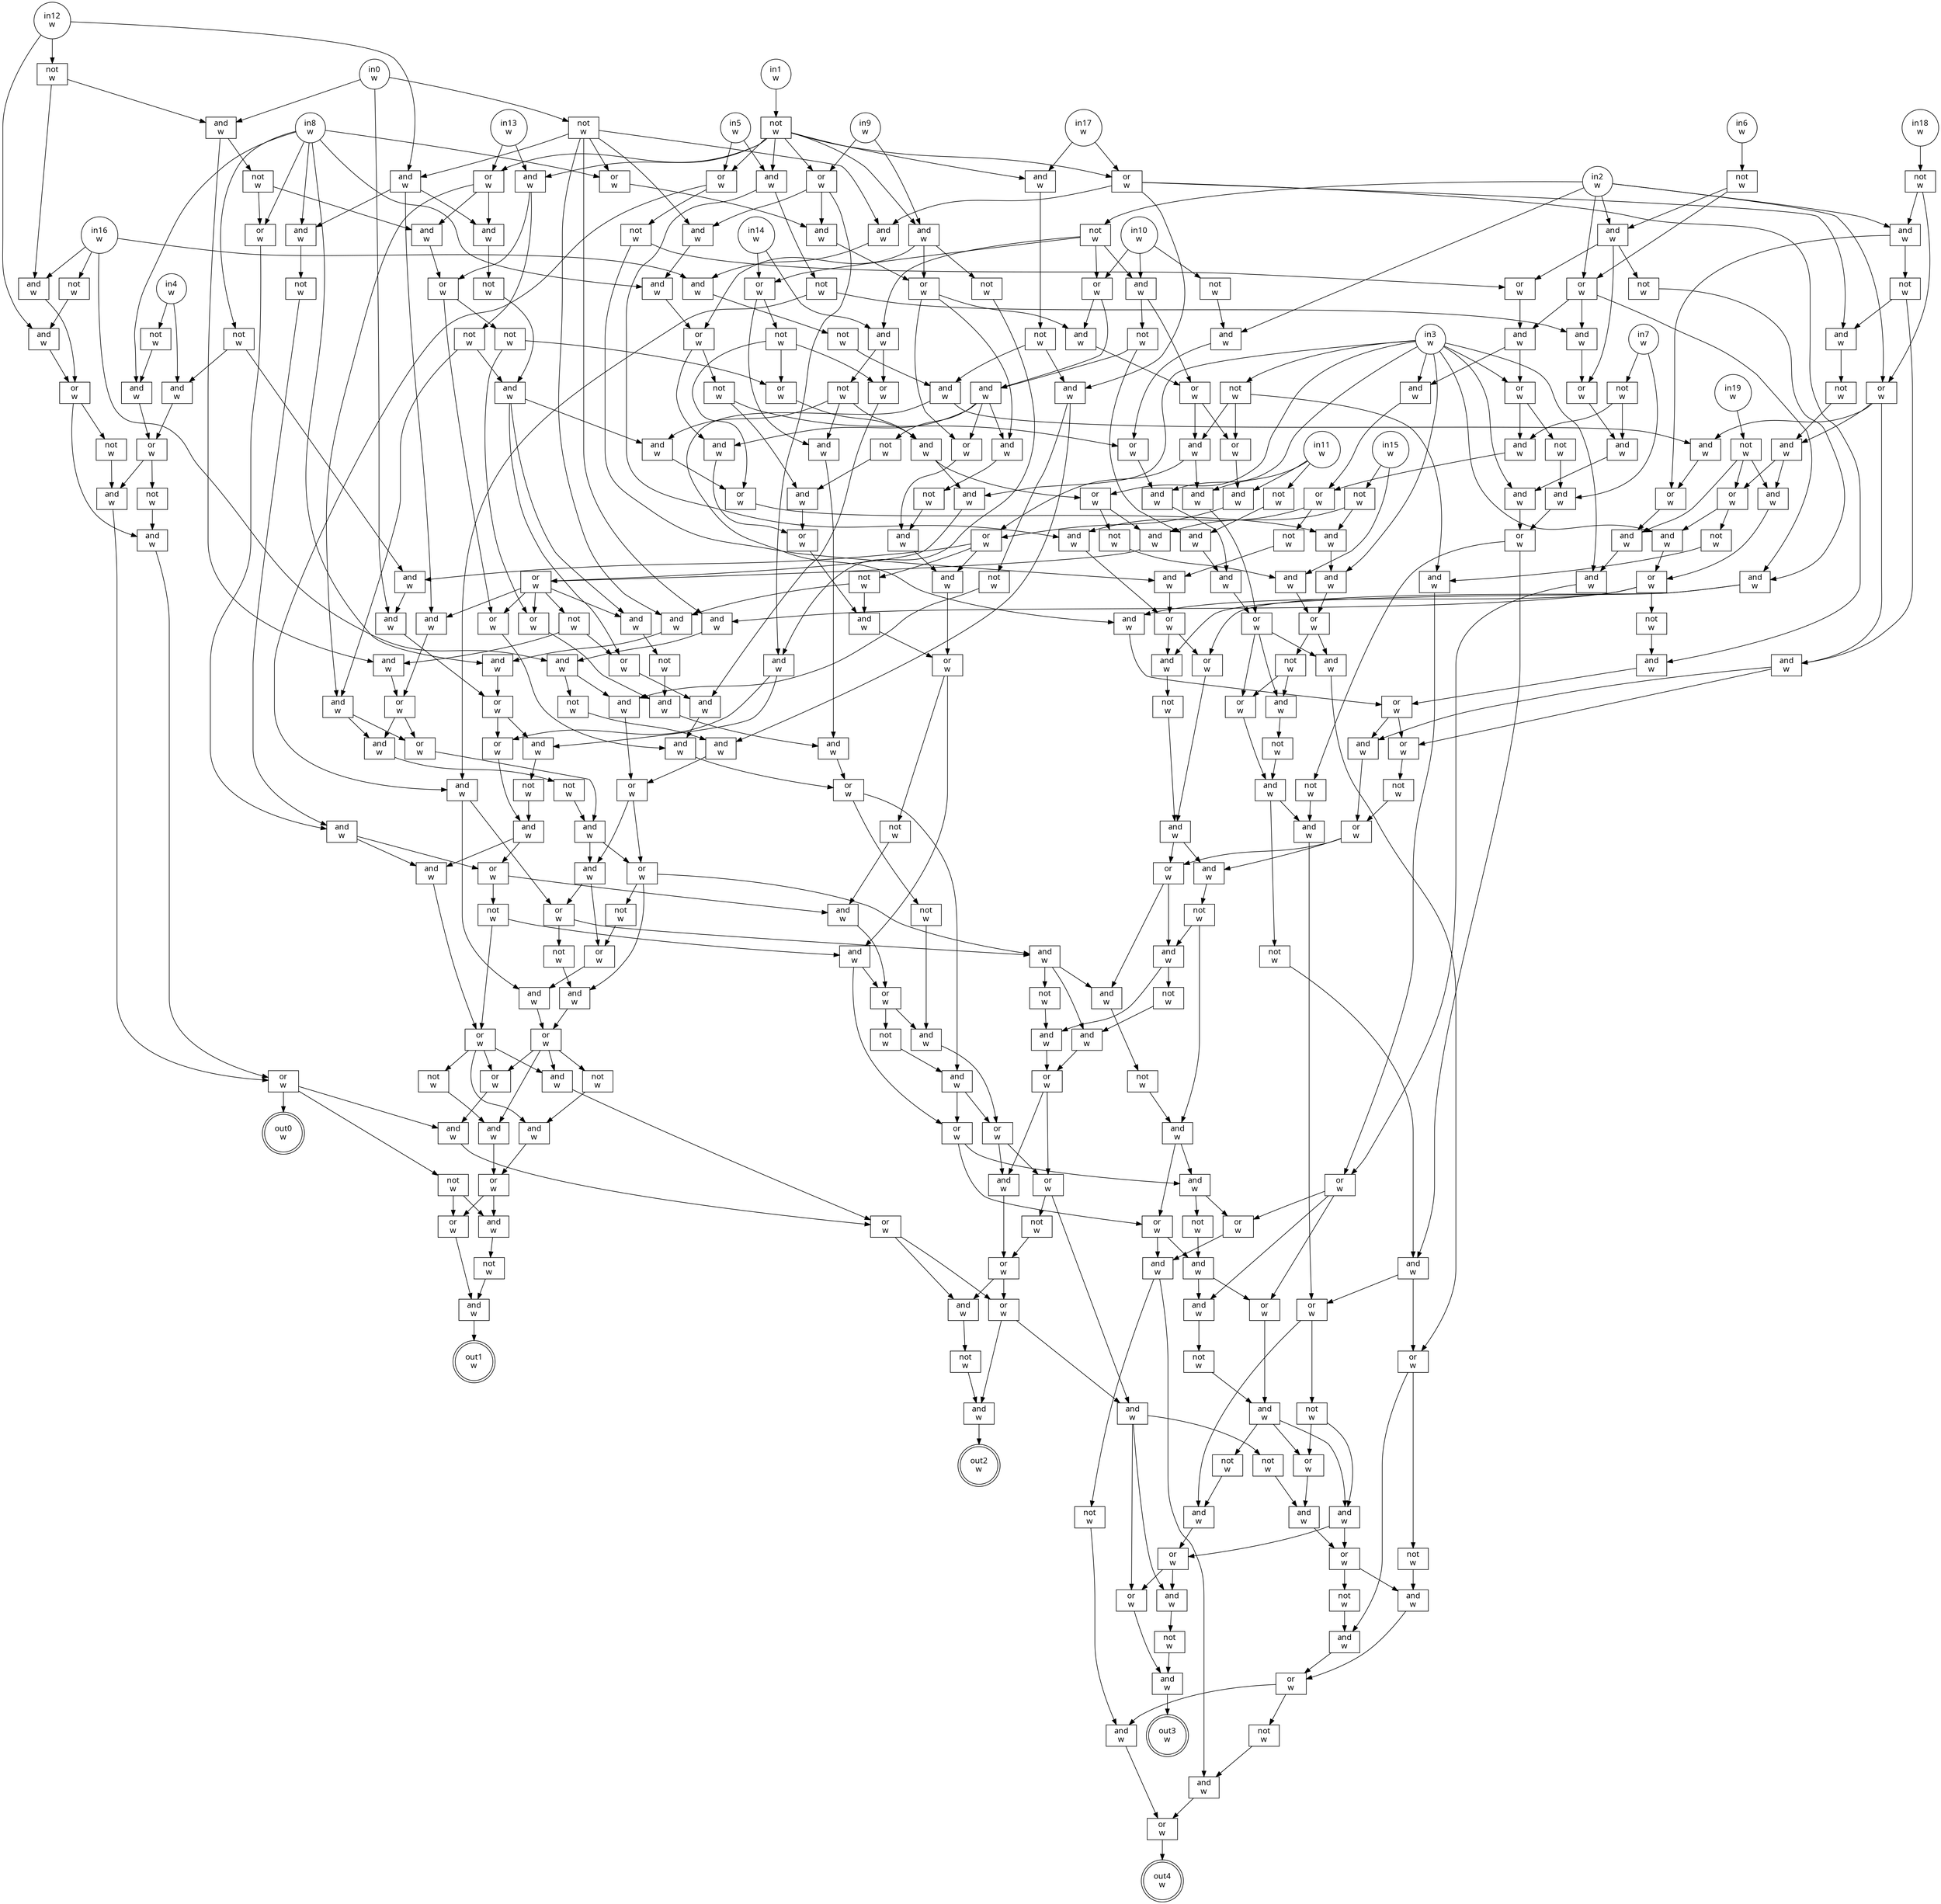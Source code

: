 digraph circuit{
	node [style = filled, fillcolor = white,shape=rect, fontname=geneva]
	g0 [label="in0\nw",shape=circle,fillcolor=white]
	g1 [label="in1\nw",shape=circle,fillcolor=white]
	g2 [label="in2\nw",shape=circle,fillcolor=white]
	g3 [label="in3\nw",shape=circle,fillcolor=white]
	g4 [label="in4\nw",shape=circle,fillcolor=white]
	g5 [label="in5\nw",shape=circle,fillcolor=white]
	g6 [label="in6\nw",shape=circle,fillcolor=white]
	g7 [label="in7\nw",shape=circle,fillcolor=white]
	g8 [label="in8\nw",shape=circle,fillcolor=white]
	g9 [label="in9\nw",shape=circle,fillcolor=white]
	g10 [label="in10\nw",shape=circle,fillcolor=white]
	g11 [label="in11\nw",shape=circle,fillcolor=white]
	g12 [label="in12\nw",shape=circle,fillcolor=white]
	g13 [label="in13\nw",shape=circle,fillcolor=white]
	g14 [label="in14\nw",shape=circle,fillcolor=white]
	g15 [label="in15\nw",shape=circle,fillcolor=white]
	g16 [label="in16\nw",shape=circle,fillcolor=white]
	g17 [label="in17\nw",shape=circle,fillcolor=white]
	g18 [label="in18\nw",shape=circle,fillcolor=white]
	g19 [label="in19\nw",shape=circle,fillcolor=white]
	g20 [label="not\nw",fillcolor=white]
	g21 [label="not\nw",fillcolor=white]
	g22 [label="not\nw",fillcolor=white]
	g23 [label="not\nw",fillcolor=white]
	g24 [label="and\nw",fillcolor=white]
	g25 [label="not\nw",fillcolor=white]
	g26 [label="and\nw",fillcolor=white]
	g27 [label="or\nw",fillcolor=white]
	g28 [label="not\nw",fillcolor=white]
	g29 [label="not\nw",fillcolor=white]
	g30 [label="not\nw",fillcolor=white]
	g31 [label="not\nw",fillcolor=white]
	g32 [label="not\nw",fillcolor=white]
	g33 [label="not\nw",fillcolor=white]
	g34 [label="and\nw",fillcolor=white]
	g35 [label="not\nw",fillcolor=white]
	g36 [label="and\nw",fillcolor=white]
	g37 [label="or\nw",fillcolor=white]
	g38 [label="and\nw",fillcolor=white]
	g39 [label="not\nw",fillcolor=white]
	g40 [label="and\nw",fillcolor=white]
	g41 [label="or\nw",fillcolor=white]
	g42 [label="not\nw",fillcolor=white]
	g43 [label="not\nw",fillcolor=white]
	g44 [label="and\nw",fillcolor=white]
	g45 [label="not\nw",fillcolor=white]
	g46 [label="or\nw",fillcolor=white]
	g47 [label="and\nw",fillcolor=white]
	g48 [label="and\nw",fillcolor=white]
	g49 [label="not\nw",fillcolor=white]
	g50 [label="or\nw",fillcolor=white]
	g51 [label="and\nw",fillcolor=white]
	g52 [label="and\nw",fillcolor=white]
	g53 [label="not\nw",fillcolor=white]
	g54 [label="and\nw",fillcolor=white]
	g55 [label="not\nw",fillcolor=white]
	g56 [label="and\nw",fillcolor=white]
	g57 [label="or\nw",fillcolor=white]
	g58 [label="and\nw",fillcolor=white]
	g59 [label="not\nw",fillcolor=white]
	g60 [label="or\nw",fillcolor=white]
	g61 [label="not\nw",fillcolor=white]
	g62 [label="and\nw",fillcolor=white]
	g63 [label="or\nw",fillcolor=white]
	g64 [label="not\nw",fillcolor=white]
	g65 [label="and\nw",fillcolor=white]
	g66 [label="not\nw",fillcolor=white]
	g67 [label="and\nw",fillcolor=white]
	g68 [label="not\nw",fillcolor=white]
	g69 [label="or\nw",fillcolor=white]
	g70 [label="and\nw",fillcolor=white]
	g71 [label="and\nw",fillcolor=white]
	g72 [label="not\nw",fillcolor=white]
	g73 [label="and\nw",fillcolor=white]
	g74 [label="or\nw",fillcolor=white]
	g75 [label="and\nw",fillcolor=white]
	g76 [label="and\nw",fillcolor=white]
	g77 [label="or\nw",fillcolor=white]
	g78 [label="and\nw",fillcolor=white]
	g79 [label="not\nw",fillcolor=white]
	g80 [label="or\nw",fillcolor=white]
	g81 [label="and\nw",fillcolor=white]
	g82 [label="and\nw",fillcolor=white]
	g83 [label="or\nw",fillcolor=white]
	g84 [label="and\nw",fillcolor=white]
	g85 [label="or\nw",fillcolor=white]
	g86 [label="and\nw",fillcolor=white]
	g87 [label="not\nw",fillcolor=white]
	g88 [label="not\nw",fillcolor=white]
	g89 [label="and\nw",fillcolor=white]
	g90 [label="or\nw",fillcolor=white]
	g91 [label="not\nw",fillcolor=white]
	g92 [label="and\nw",fillcolor=white]
	g93 [label="or\nw",fillcolor=white]
	g94 [label="and\nw",fillcolor=white]
	g95 [label="not\nw",fillcolor=white]
	g96 [label="or\nw",fillcolor=white]
	g97 [label="and\nw",fillcolor=white]
	g98 [label="and\nw",fillcolor=white]
	g99 [label="not\nw",fillcolor=white]
	g100 [label="or\nw",fillcolor=white]
	g101 [label="and\nw",fillcolor=white]
	g102 [label="or\nw",fillcolor=white]
	g103 [label="and\nw",fillcolor=white]
	g104 [label="not\nw",fillcolor=white]
	g105 [label="and\nw",fillcolor=white]
	g106 [label="and\nw",fillcolor=white]
	g107 [label="or\nw",fillcolor=white]
	g108 [label="and\nw",fillcolor=white]
	g109 [label="or\nw",fillcolor=white]
	g110 [label="not\nw",fillcolor=white]
	g111 [label="not\nw",fillcolor=white]
	g112 [label="and\nw",fillcolor=white]
	g113 [label="and\nw",fillcolor=white]
	g114 [label="and\nw",fillcolor=white]
	g115 [label="not\nw",fillcolor=white]
	g116 [label="and\nw",fillcolor=white]
	g117 [label="not\nw",fillcolor=white]
	g118 [label="and\nw",fillcolor=white]
	g119 [label="not\nw",fillcolor=white]
	g120 [label="or\nw",fillcolor=white]
	g121 [label="and\nw",fillcolor=white]
	g122 [label="or\nw",fillcolor=white]
	g123 [label="not\nw",fillcolor=white]
	g124 [label="or\nw",fillcolor=white]
	g125 [label="and\nw",fillcolor=white]
	g126 [label="and\nw",fillcolor=white]
	g127 [label="or\nw",fillcolor=white]
	g128 [label="and\nw",fillcolor=white]
	g129 [label="or\nw",fillcolor=white]
	g130 [label="or\nw",fillcolor=white]
	g131 [label="not\nw",fillcolor=white]
	g132 [label="and\nw",fillcolor=white]
	g133 [label="not\nw",fillcolor=white]
	g134 [label="and\nw",fillcolor=white]
	g135 [label="or\nw",fillcolor=white]
	g136 [label="not\nw",fillcolor=white]
	g137 [label="or\nw",fillcolor=white]
	g138 [label="and\nw",fillcolor=white]
	g139 [label="or\nw",fillcolor=white]
	g140 [label="and\nw",fillcolor=white]
	g141 [label="or\nw",fillcolor=white]
	g142 [label="or\nw",fillcolor=white]
	g143 [label="and\nw",fillcolor=white]
	g144 [label="and\nw",fillcolor=white]
	g145 [label="or\nw",fillcolor=white]
	g146 [label="and\nw",fillcolor=white]
	g147 [label="and\nw",fillcolor=white]
	g148 [label="not\nw",fillcolor=white]
	g149 [label="and\nw",fillcolor=white]
	g150 [label="and\nw",fillcolor=white]
	g151 [label="not\nw",fillcolor=white]
	g152 [label="or\nw",fillcolor=white]
	g153 [label="and\nw",fillcolor=white]
	g154 [label="and\nw",fillcolor=white]
	g155 [label="and\nw",fillcolor=white]
	g156 [label="and\nw",fillcolor=white]
	g157 [label="or\nw",fillcolor=white]
	g158 [label="and\nw",fillcolor=white]
	g159 [label="not\nw",fillcolor=white]
	g160 [label="or\nw",fillcolor=white]
	g161 [label="and\nw",fillcolor=white]
	g162 [label="and\nw",fillcolor=white]
	g163 [label="and\nw",fillcolor=white]
	g164 [label="not\nw",fillcolor=white]
	g165 [label="and\nw",fillcolor=white]
	g166 [label="and\nw",fillcolor=white]
	g167 [label="or\nw",fillcolor=white]
	g168 [label="not\nw",fillcolor=white]
	g169 [label="or\nw",fillcolor=white]
	g170 [label="not\nw",fillcolor=white]
	g171 [label="and\nw",fillcolor=white]
	g172 [label="or\nw",fillcolor=white]
	g173 [label="and\nw",fillcolor=white]
	g174 [label="not\nw",fillcolor=white]
	g175 [label="or\nw",fillcolor=white]
	g176 [label="and\nw",fillcolor=white]
	g177 [label="and\nw",fillcolor=white]
	g178 [label="not\nw",fillcolor=white]
	g179 [label="and\nw",fillcolor=white]
	g180 [label="or\nw",fillcolor=white]
	g181 [label="and\nw",fillcolor=white]
	g182 [label="and\nw",fillcolor=white]
	g183 [label="and\nw",fillcolor=white]
	g184 [label="not\nw",fillcolor=white]
	g185 [label="and\nw",fillcolor=white]
	g186 [label="and\nw",fillcolor=white]
	g187 [label="or\nw",fillcolor=white]
	g188 [label="not\nw",fillcolor=white]
	g189 [label="and\nw",fillcolor=white]
	g190 [label="or\nw",fillcolor=white]
	g191 [label="and\nw",fillcolor=white]
	g192 [label="and\nw",fillcolor=white]
	g193 [label="or\nw",fillcolor=white]
	g194 [label="not\nw",fillcolor=white]
	g195 [label="and\nw",fillcolor=white]
	g196 [label="and\nw",fillcolor=white]
	g197 [label="and\nw",fillcolor=white]
	g198 [label="not\nw",fillcolor=white]
	g199 [label="and\nw",fillcolor=white]
	g200 [label="or\nw",fillcolor=white]
	g201 [label="and\nw",fillcolor=white]
	g202 [label="or\nw",fillcolor=white]
	g203 [label="not\nw",fillcolor=white]
	g204 [label="or\nw",fillcolor=white]
	g205 [label="and\nw",fillcolor=white]
	g206 [label="and\nw",fillcolor=white]
	g207 [label="not\nw",fillcolor=white]
	g208 [label="not\nw",fillcolor=white]
	g209 [label="or\nw",fillcolor=white]
	g210 [label="and\nw",fillcolor=white]
	g211 [label="or\nw",fillcolor=white]
	g212 [label="and\nw",fillcolor=white]
	g213 [label="or\nw",fillcolor=white]
	g214 [label="and\nw",fillcolor=white]
	g215 [label="and\nw",fillcolor=white]
	g216 [label="or\nw",fillcolor=white]
	g217 [label="not\nw",fillcolor=white]
	g218 [label="and\nw",fillcolor=white]
	g219 [label="or\nw",fillcolor=white]
	g220 [label="and\nw",fillcolor=white]
	g221 [label="not\nw",fillcolor=white]
	g222 [label="or\nw",fillcolor=white]
	g223 [label="and\nw",fillcolor=white]
	g224 [label="and\nw",fillcolor=white]
	g225 [label="and\nw",fillcolor=white]
	g226 [label="or\nw",fillcolor=white]
	g227 [label="and\nw",fillcolor=white]
	g228 [label="not\nw",fillcolor=white]
	g229 [label="and\nw",fillcolor=white]
	g230 [label="or\nw",fillcolor=white]
	g231 [label="and\nw",fillcolor=white]
	g232 [label="or\nw",fillcolor=white]
	g233 [label="and\nw",fillcolor=white]
	g234 [label="not\nw",fillcolor=white]
	g235 [label="and\nw",fillcolor=white]
	g236 [label="or\nw",fillcolor=white]
	g237 [label="and\nw",fillcolor=white]
	g238 [label="not\nw",fillcolor=white]
	g239 [label="and\nw",fillcolor=white]
	g240 [label="or\nw",fillcolor=white]
	g241 [label="or\nw",fillcolor=white]
	g242 [label="or\nw",fillcolor=white]
	g243 [label="and\nw",fillcolor=white]
	g244 [label="and\nw",fillcolor=white]
	g245 [label="or\nw",fillcolor=white]
	g246 [label="or\nw",fillcolor=white]
	g247 [label="and\nw",fillcolor=white]
	g248 [label="not\nw",fillcolor=white]
	g249 [label="and\nw",fillcolor=white]
	g250 [label="and\nw",fillcolor=white]
	g251 [label="not\nw",fillcolor=white]
	g252 [label="and\nw",fillcolor=white]
	g253 [label="or\nw",fillcolor=white]
	g254 [label="not\nw",fillcolor=white]
	g255 [label="and\nw",fillcolor=white]
	g256 [label="or\nw",fillcolor=white]
	g257 [label="not\nw",fillcolor=white]
	g258 [label="and\nw",fillcolor=white]
	g259 [label="and\nw",fillcolor=white]
	g260 [label="not\nw",fillcolor=white]
	g261 [label="and\nw",fillcolor=white]
	g262 [label="and\nw",fillcolor=white]
	g263 [label="or\nw",fillcolor=white]
	g264 [label="or\nw",fillcolor=white]
	g265 [label="not\nw",fillcolor=white]
	g266 [label="and\nw",fillcolor=white]
	g267 [label="or\nw",fillcolor=white]
	g268 [label="and\nw",fillcolor=white]
	g269 [label="not\nw",fillcolor=white]
	g270 [label="or\nw",fillcolor=white]
	g271 [label="and\nw",fillcolor=white]
	g272 [label="and\nw",fillcolor=white]
	g273 [label="not\nw",fillcolor=white]
	g274 [label="and\nw",fillcolor=white]
	g275 [label="or\nw",fillcolor=white]
	g276 [label="and\nw",fillcolor=white]
	g277 [label="or\nw",fillcolor=white]
	g278 [label="not\nw",fillcolor=white]
	g279 [label="or\nw",fillcolor=white]
	g280 [label="and\nw",fillcolor=white]
	g281 [label="not\nw",fillcolor=white]
	g282 [label="or\nw",fillcolor=white]
	g283 [label="and\nw",fillcolor=white]
	g284 [label="and\nw",fillcolor=white]
	g285 [label="not\nw",fillcolor=white]
	g286 [label="and\nw",fillcolor=white]
	g287 [label="not\nw",fillcolor=white]
	g288 [label="and\nw",fillcolor=white]
	g289 [label="and\nw",fillcolor=white]
	g290 [label="not\nw",fillcolor=white]
	g291 [label="or\nw",fillcolor=white]
	g292 [label="and\nw",fillcolor=white]
	g293 [label="and\nw",fillcolor=white]
	g294 [label="or\nw",fillcolor=white]
	g295 [label="and\nw",fillcolor=white]
	g296 [label="and\nw",fillcolor=white]
	g297 [label="or\nw",fillcolor=white]
	g298 [label="or\nw",fillcolor=white]
	g299 [label="and\nw",fillcolor=white]
	g300 [label="not\nw",fillcolor=white]
	g301 [label="and\nw",fillcolor=white]
	g302 [label="and\nw",fillcolor=white]
	g303 [label="or\nw",fillcolor=white]
	g304 [label="and\nw",fillcolor=white]
	g305 [label="or\nw",fillcolor=white]
	g306 [label="and\nw",fillcolor=white]
	g307 [label="not\nw",fillcolor=white]
	g308 [label="and\nw",fillcolor=white]
	g309 [label="or\nw",fillcolor=white]
	g310 [label="not\nw",fillcolor=white]
	g311 [label="not\nw",fillcolor=white]
	g312 [label="and\nw",fillcolor=white]
	g313 [label="or\nw",fillcolor=white]
	g314 [label="and\nw",fillcolor=white]
	g315 [label="not\nw",fillcolor=white]
	g316 [label="or\nw",fillcolor=white]
	g317 [label="and\nw",fillcolor=white]
	g318 [label="or\nw",fillcolor=white]
	g319 [label="and\nw",fillcolor=white]
	g320 [label="and\nw",fillcolor=white]
	g321 [label="not\nw",fillcolor=white]
	g322 [label="and\nw",fillcolor=white]
	g323 [label="or\nw",fillcolor=white]
	g324 [label="out0\nw",shape=doublecircle,fillcolor=white]
	g325 [label="out1\nw",shape=doublecircle,fillcolor=white]
	g326 [label="out2\nw",shape=doublecircle,fillcolor=white]
	g327 [label="out3\nw",shape=doublecircle,fillcolor=white]
	g328 [label="out4\nw",shape=doublecircle,fillcolor=white]
	edge [fontname=Geneva,fontcolor=forestgreen]
	g0->g118
	g0->g136
	g0->g147
	g1->g66
	g2->g44
	g2->g46
	g2->g48
	g2->g50
	g2->g52
	g2->g53
	g3->g43
	g3->g76
	g3->g82
	g3->g83
	g3->g108
	g3->g126
	g3->g127
	g3->g192
	g3->g243
	g3->g296
	g4->g34
	g4->g35
	g5->g71
	g5->g77
	g6->g33
	g7->g32
	g7->g89
	g8->g31
	g8->g36
	g8->g120
	g8->g137
	g8->g156
	g8->g163
	g8->g225
	g9->g67
	g9->g69
	g10->g30
	g10->g54
	g10->g57
	g11->g29
	g11->g143
	g11->g149
	g12->g24
	g12->g25
	g12->g162
	g13->g98
	g13->g100
	g14->g60
	g14->g62
	g15->g23
	g15->g134
	g16->g22
	g16->g26
	g16->g196
	g16->g259
	g17->g102
	g17->g114
	g18->g21
	g19->g20
	g20->g106
	g20->g107
	g20->g295
	g21->g44
	g21->g46
	g22->g24
	g23->g128
	g23->g191
	g24->g27
	g25->g26
	g25->g118
	g26->g27
	g27->g28
	g27->g40
	g28->g38
	g29->g56
	g30->g52
	g31->g34
	g31->g146
	g32->g75
	g32->g84
	g33->g48
	g33->g50
	g34->g37
	g35->g36
	g36->g37
	g37->g38
	g37->g39
	g38->g41
	g39->g40
	g40->g41
	g41->g42
	g41->g214
	g41->g324
	g42->g220
	g42->g222
	g43->g112
	g43->g142
	g43->g144
	g44->g45
	g44->g294
	g45->g47
	g45->g103
	g46->g47
	g46->g105
	g46->g293
	g47->g264
	g47->g266
	g48->g49
	g48->g74
	g48->g80
	g49->g51
	g50->g51
	g50->g73
	g50->g81
	g51->g94
	g51->g96
	g52->g242
	g53->g54
	g53->g57
	g53->g60
	g53->g62
	g54->g55
	g54->g141
	g55->g56
	g55->g58
	g56->g244
	g57->g58
	g57->g140
	g58->g59
	g58->g150
	g58->g152
	g58->g227
	g59->g229
	g60->g61
	g60->g65
	g61->g63
	g61->g124
	g61->g190
	g62->g63
	g62->g64
	g63->g181
	g64->g65
	g64->g125
	g64->g189
	g65->g186
	g66->g67
	g66->g69
	g66->g71
	g66->g77
	g66->g98
	g66->g100
	g66->g102
	g66->g114
	g67->g68
	g67->g139
	g67->g226
	g68->g70
	g69->g70
	g69->g138
	g69->g224
	g70->g158
	g70->g160
	g71->g72
	g71->g86
	g72->g73
	g72->g78
	g73->g74
	g74->g75
	g75->g76
	g76->g90
	g77->g78
	g77->g79
	g78->g202
	g78->g210
	g79->g80
	g79->g92
	g80->g81
	g81->g82
	g81->g83
	g82->g85
	g83->g84
	g83->g88
	g84->g85
	g85->g86
	g85->g87
	g86->g93
	g87->g92
	g88->g89
	g89->g90
	g90->g91
	g90->g252
	g91->g250
	g92->g93
	g93->g94
	g93->g96
	g94->g95
	g95->g97
	g96->g97
	g97->g268
	g97->g270
	g98->g99
	g98->g122
	g99->g101
	g99->g179
	g100->g101
	g100->g121
	g100->g177
	g101->g173
	g101->g175
	g102->g103
	g102->g113
	g102->g116
	g102->g258
	g103->g104
	g104->g105
	g105->g106
	g105->g107
	g106->g109
	g107->g108
	g107->g111
	g108->g109
	g109->g110
	g109->g195
	g109->g262
	g110->g113
	g111->g112
	g112->g297
	g113->g263
	g114->g115
	g115->g116
	g115->g261
	g116->g117
	g116->g199
	g117->g197
	g118->g119
	g118->g132
	g119->g120
	g119->g121
	g120->g165
	g121->g122
	g122->g123
	g122->g130
	g123->g124
	g123->g135
	g124->g125
	g125->g126
	g125->g127
	g126->g129
	g127->g128
	g127->g133
	g128->g129
	g129->g130
	g129->g131
	g129->g135
	g129->g171
	g129->g183
	g130->g182
	g131->g132
	g131->g180
	g132->g172
	g133->g134
	g134->g193
	g135->g185
	g136->g137
	g136->g155
	g136->g162
	g136->g195
	g136->g224
	g136->g258
	g137->g138
	g138->g139
	g139->g140
	g139->g150
	g139->g152
	g140->g141
	g141->g142
	g141->g144
	g142->g143
	g143->g145
	g144->g145
	g144->g149
	g145->g146
	g145->g148
	g145->g154
	g146->g147
	g147->g157
	g148->g155
	g148->g231
	g149->g245
	g150->g151
	g151->g153
	g152->g153
	g153->g154
	g154->g232
	g155->g156
	g156->g157
	g157->g158
	g157->g160
	g158->g159
	g159->g161
	g160->g161
	g161->g166
	g161->g167
	g162->g163
	g162->g171
	g162->g177
	g163->g164
	g164->g165
	g165->g166
	g165->g167
	g166->g169
	g167->g168
	g167->g235
	g168->g169
	g168->g233
	g169->g170
	g169->g213
	g169->g215
	g169->g218
	g170->g212
	g171->g172
	g172->g173
	g172->g175
	g173->g174
	g174->g176
	g175->g176
	g176->g201
	g176->g204
	g177->g178
	g178->g179
	g179->g180
	g179->g183
	g179->g189
	g180->g181
	g181->g182
	g182->g187
	g183->g184
	g184->g185
	g185->g186
	g186->g187
	g187->g188
	g187->g239
	g188->g237
	g189->g190
	g190->g191
	g191->g192
	g192->g193
	g193->g194
	g193->g255
	g194->g246
	g194->g247
	g195->g196
	g196->g197
	g196->g198
	g197->g200
	g198->g199
	g199->g200
	g200->g201
	g200->g204
	g201->g202
	g201->g209
	g202->g203
	g202->g206
	g203->g205
	g204->g205
	g204->g206
	g204->g208
	g205->g211
	g206->g207
	g206->g274
	g206->g286
	g207->g272
	g208->g209
	g209->g210
	g210->g211
	g211->g212
	g211->g213
	g211->g215
	g211->g217
	g212->g219
	g213->g214
	g214->g216
	g215->g216
	g216->g280
	g216->g282
	g217->g218
	g218->g219
	g219->g220
	g219->g222
	g220->g221
	g221->g223
	g222->g223
	g223->g325
	g224->g225
	g225->g226
	g226->g227
	g226->g228
	g227->g230
	g228->g229
	g228->g242
	g229->g230
	g230->g231
	g231->g232
	g232->g233
	g232->g234
	g233->g236
	g233->g241
	g234->g235
	g235->g236
	g236->g237
	g236->g238
	g237->g240
	g238->g239
	g239->g240
	g239->g241
	g240->g276
	g240->g277
	g241->g289
	g241->g291
	g242->g243
	g243->g244
	g244->g245
	g245->g246
	g245->g247
	g245->g255
	g246->g249
	g247->g248
	g248->g249
	g249->g250
	g249->g251
	g250->g253
	g251->g252
	g252->g253
	g252->g256
	g253->g254
	g253->g312
	g254->g302
	g254->g303
	g255->g256
	g256->g257
	g256->g308
	g257->g306
	g258->g259
	g259->g260
	g260->g261
	g261->g262
	g261->g293
	g262->g263
	g263->g264
	g263->g266
	g264->g265
	g265->g267
	g266->g267
	g267->g268
	g267->g270
	g268->g269
	g269->g271
	g269->g288
	g270->g271
	g270->g286
	g271->g272
	g271->g273
	g272->g275
	g273->g274
	g274->g275
	g275->g276
	g275->g277
	g276->g279
	g277->g278
	g277->g284
	g278->g279
	g279->g280
	g279->g282
	g280->g281
	g281->g283
	g282->g283
	g282->g284
	g283->g326
	g284->g285
	g284->g314
	g284->g316
	g285->g304
	g286->g287
	g287->g288
	g288->g289
	g288->g291
	g289->g290
	g289->g318
	g290->g292
	g291->g292
	g291->g319
	g292->g298
	g292->g299
	g293->g294
	g294->g295
	g295->g296
	g296->g297
	g297->g298
	g297->g299
	g297->g318
	g298->g301
	g299->g300
	g300->g301
	g301->g302
	g301->g303
	g301->g311
	g302->g305
	g302->g313
	g303->g304
	g304->g305
	g305->g306
	g305->g307
	g306->g309
	g307->g308
	g308->g309
	g309->g310
	g309->g322
	g310->g320
	g311->g312
	g312->g313
	g313->g314
	g313->g316
	g314->g315
	g315->g317
	g316->g317
	g317->g327
	g318->g319
	g319->g320
	g319->g321
	g320->g323
	g321->g322
	g322->g323
	g323->g328
}